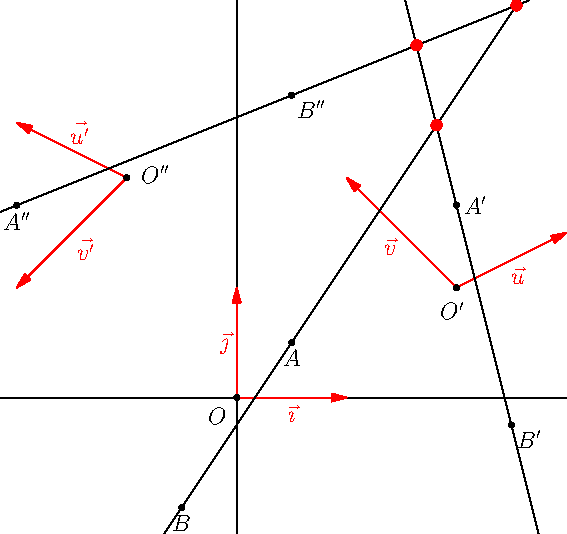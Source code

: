 import geometry;
size(10cm,0);

currentcoordsys=cartesiansystem((2,1),i=(1,0.5),j=(-1,1));
coordsys Rp=currentcoordsys;
coordsys Rs=cartesiansystem((-1,2),i=(-1,0.5),j=(-1,-1));
coordsys R=defaultcoordsys;

show("$O$","$\vec{\imath}$", "$\vec{\jmath}$", R);
show("$O'$","$\vec{u}$","$\vec{v}$", Rp, xpen=invisible);
show("$O''$", "$\vec{u'}$", "$\vec{v'}$", Rs, xpen=invisible);

pair a=(0.5,0.5);
pair b=(-0.5,-1);

point A=point(R,a), B=point(R,b);
dot("$A$",A,S); dot("$B$",B,S);
line l=line(A,B);

point Ap=a, Bp=b;
dot("$A'$",Ap); dot("$B'$",Bp,SE);
line lp=line(Ap,Bp);

point As=point(Rs,a), Bs=point(Rs,b);
dot("$A''$",As,S); dot("$B''$",Bs,SE);
line ls=line(As,Bs);

draw(l^^lp^^ls);

dot(intersectionpoint(l,lp),2mm+red);
dot(intersectionpoint(l,ls),2mm+red);
dot(intersectionpoint(lp,ls),2mm+red);
